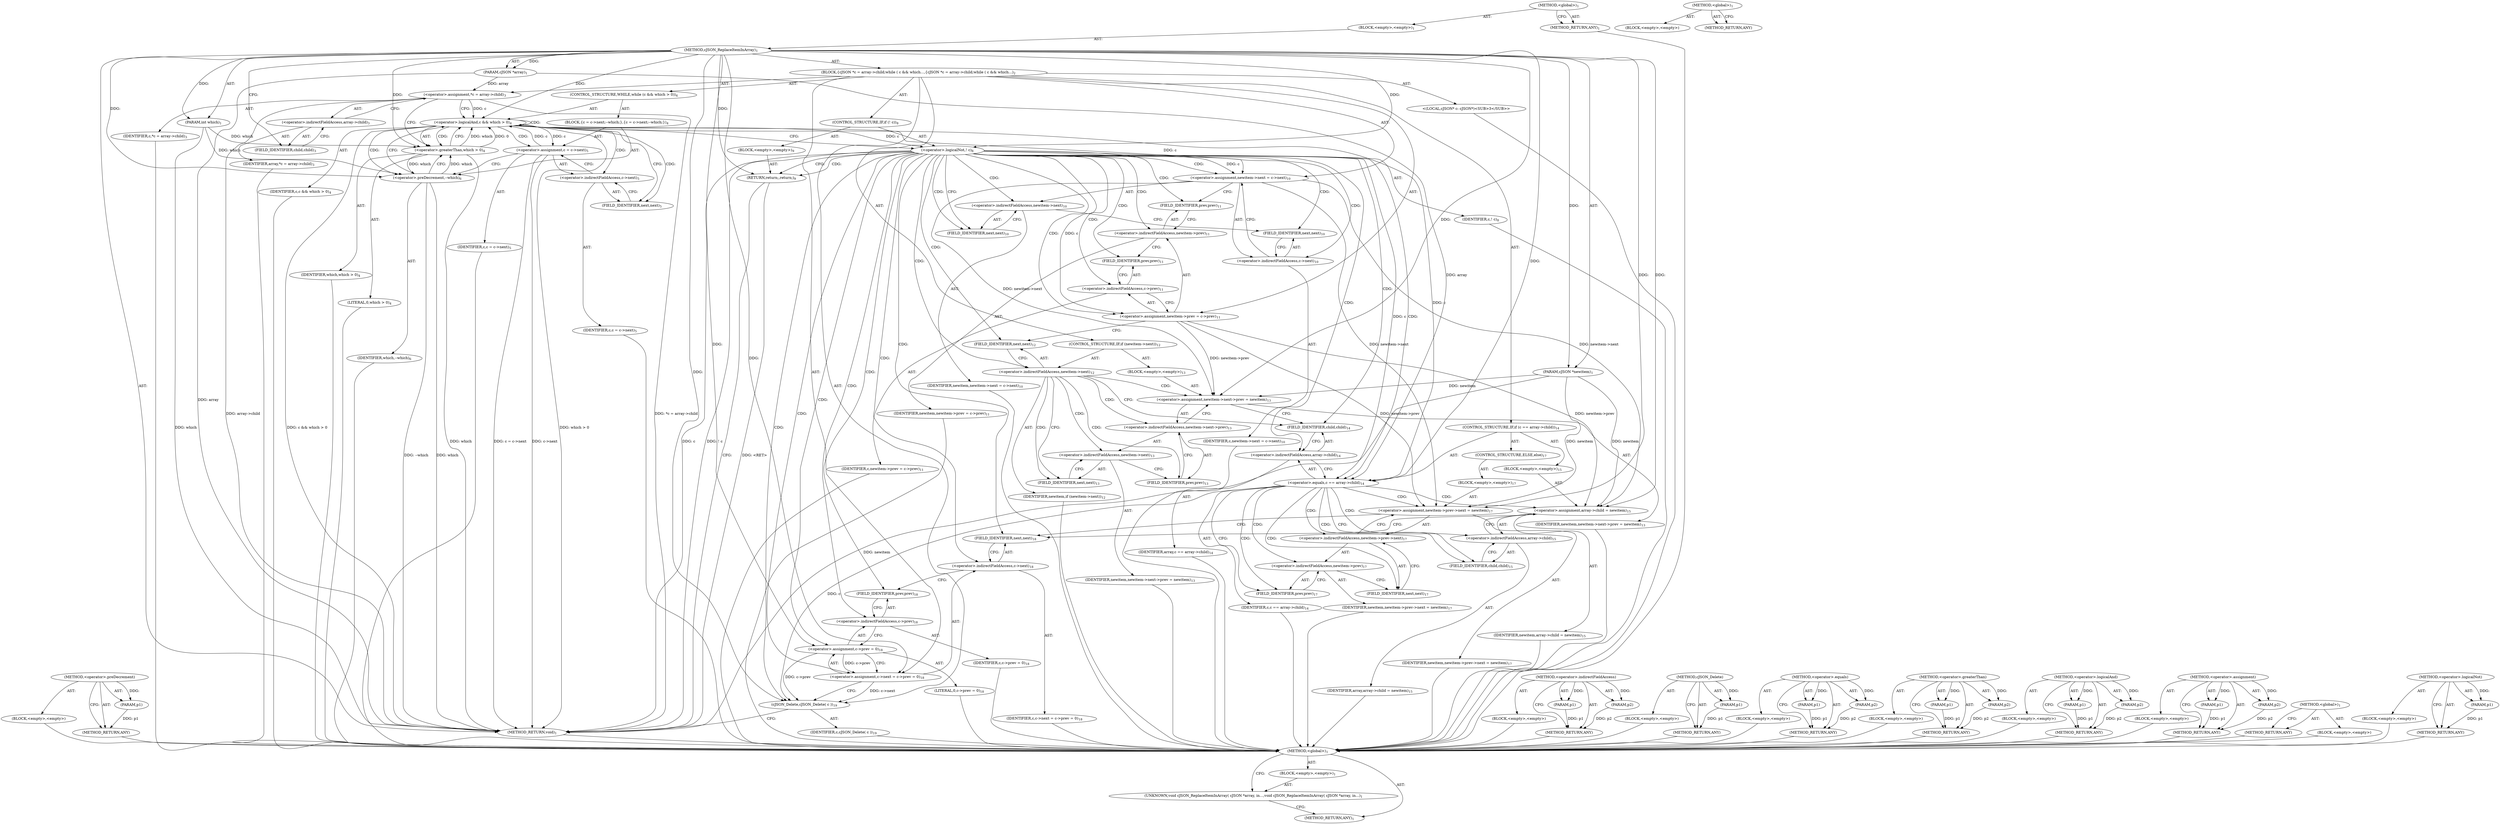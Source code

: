 digraph "&lt;global&gt;" {
vulnerable_135 [label=<(METHOD,&lt;operator&gt;.preDecrement)>];
vulnerable_136 [label=<(PARAM,p1)>];
vulnerable_137 [label=<(BLOCK,&lt;empty&gt;,&lt;empty&gt;)>];
vulnerable_138 [label=<(METHOD_RETURN,ANY)>];
vulnerable_6 [label=<(METHOD,&lt;global&gt;)<SUB>1</SUB>>];
vulnerable_7 [label=<(BLOCK,&lt;empty&gt;,&lt;empty&gt;)<SUB>1</SUB>>];
vulnerable_8 [label=<(METHOD,cJSON_ReplaceItemInArray)<SUB>1</SUB>>];
vulnerable_9 [label=<(PARAM,cJSON *array)<SUB>1</SUB>>];
vulnerable_10 [label=<(PARAM,int which)<SUB>1</SUB>>];
vulnerable_11 [label=<(PARAM,cJSON *newitem)<SUB>1</SUB>>];
vulnerable_12 [label=<(BLOCK,{
	cJSON *c = array-&gt;child;
	while ( c &amp;&amp; which...,{
	cJSON *c = array-&gt;child;
	while ( c &amp;&amp; which...)<SUB>2</SUB>>];
vulnerable_13 [label="<(LOCAL,cJSON* c: cJSON*)<SUB>3</SUB>>"];
vulnerable_14 [label=<(&lt;operator&gt;.assignment,*c = array-&gt;child)<SUB>3</SUB>>];
vulnerable_15 [label=<(IDENTIFIER,c,*c = array-&gt;child)<SUB>3</SUB>>];
vulnerable_16 [label=<(&lt;operator&gt;.indirectFieldAccess,array-&gt;child)<SUB>3</SUB>>];
vulnerable_17 [label=<(IDENTIFIER,array,*c = array-&gt;child)<SUB>3</SUB>>];
vulnerable_18 [label=<(FIELD_IDENTIFIER,child,child)<SUB>3</SUB>>];
vulnerable_19 [label=<(CONTROL_STRUCTURE,WHILE,while (c &amp;&amp; which &gt; 0))<SUB>4</SUB>>];
vulnerable_20 [label=<(&lt;operator&gt;.logicalAnd,c &amp;&amp; which &gt; 0)<SUB>4</SUB>>];
vulnerable_21 [label=<(IDENTIFIER,c,c &amp;&amp; which &gt; 0)<SUB>4</SUB>>];
vulnerable_22 [label=<(&lt;operator&gt;.greaterThan,which &gt; 0)<SUB>4</SUB>>];
vulnerable_23 [label=<(IDENTIFIER,which,which &gt; 0)<SUB>4</SUB>>];
vulnerable_24 [label=<(LITERAL,0,which &gt; 0)<SUB>4</SUB>>];
vulnerable_25 [label=<(BLOCK,{
		c = c-&gt;next;
		--which;
	},{
		c = c-&gt;next;
		--which;
	})<SUB>4</SUB>>];
vulnerable_26 [label=<(&lt;operator&gt;.assignment,c = c-&gt;next)<SUB>5</SUB>>];
vulnerable_27 [label=<(IDENTIFIER,c,c = c-&gt;next)<SUB>5</SUB>>];
vulnerable_28 [label=<(&lt;operator&gt;.indirectFieldAccess,c-&gt;next)<SUB>5</SUB>>];
vulnerable_29 [label=<(IDENTIFIER,c,c = c-&gt;next)<SUB>5</SUB>>];
vulnerable_30 [label=<(FIELD_IDENTIFIER,next,next)<SUB>5</SUB>>];
vulnerable_31 [label=<(&lt;operator&gt;.preDecrement,--which)<SUB>6</SUB>>];
vulnerable_32 [label=<(IDENTIFIER,which,--which)<SUB>6</SUB>>];
vulnerable_33 [label=<(CONTROL_STRUCTURE,IF,if (! c))<SUB>8</SUB>>];
vulnerable_34 [label=<(&lt;operator&gt;.logicalNot,! c)<SUB>8</SUB>>];
vulnerable_35 [label=<(IDENTIFIER,c,! c)<SUB>8</SUB>>];
vulnerable_36 [label=<(BLOCK,&lt;empty&gt;,&lt;empty&gt;)<SUB>9</SUB>>];
vulnerable_37 [label=<(RETURN,return;,return;)<SUB>9</SUB>>];
vulnerable_38 [label=<(&lt;operator&gt;.assignment,newitem-&gt;next = c-&gt;next)<SUB>10</SUB>>];
vulnerable_39 [label=<(&lt;operator&gt;.indirectFieldAccess,newitem-&gt;next)<SUB>10</SUB>>];
vulnerable_40 [label=<(IDENTIFIER,newitem,newitem-&gt;next = c-&gt;next)<SUB>10</SUB>>];
vulnerable_41 [label=<(FIELD_IDENTIFIER,next,next)<SUB>10</SUB>>];
vulnerable_42 [label=<(&lt;operator&gt;.indirectFieldAccess,c-&gt;next)<SUB>10</SUB>>];
vulnerable_43 [label=<(IDENTIFIER,c,newitem-&gt;next = c-&gt;next)<SUB>10</SUB>>];
vulnerable_44 [label=<(FIELD_IDENTIFIER,next,next)<SUB>10</SUB>>];
vulnerable_45 [label=<(&lt;operator&gt;.assignment,newitem-&gt;prev = c-&gt;prev)<SUB>11</SUB>>];
vulnerable_46 [label=<(&lt;operator&gt;.indirectFieldAccess,newitem-&gt;prev)<SUB>11</SUB>>];
vulnerable_47 [label=<(IDENTIFIER,newitem,newitem-&gt;prev = c-&gt;prev)<SUB>11</SUB>>];
vulnerable_48 [label=<(FIELD_IDENTIFIER,prev,prev)<SUB>11</SUB>>];
vulnerable_49 [label=<(&lt;operator&gt;.indirectFieldAccess,c-&gt;prev)<SUB>11</SUB>>];
vulnerable_50 [label=<(IDENTIFIER,c,newitem-&gt;prev = c-&gt;prev)<SUB>11</SUB>>];
vulnerable_51 [label=<(FIELD_IDENTIFIER,prev,prev)<SUB>11</SUB>>];
vulnerable_52 [label=<(CONTROL_STRUCTURE,IF,if (newitem-&gt;next))<SUB>12</SUB>>];
vulnerable_53 [label=<(&lt;operator&gt;.indirectFieldAccess,newitem-&gt;next)<SUB>12</SUB>>];
vulnerable_54 [label=<(IDENTIFIER,newitem,if (newitem-&gt;next))<SUB>12</SUB>>];
vulnerable_55 [label=<(FIELD_IDENTIFIER,next,next)<SUB>12</SUB>>];
vulnerable_56 [label=<(BLOCK,&lt;empty&gt;,&lt;empty&gt;)<SUB>13</SUB>>];
vulnerable_57 [label=<(&lt;operator&gt;.assignment,newitem-&gt;next-&gt;prev = newitem)<SUB>13</SUB>>];
vulnerable_58 [label=<(&lt;operator&gt;.indirectFieldAccess,newitem-&gt;next-&gt;prev)<SUB>13</SUB>>];
vulnerable_59 [label=<(&lt;operator&gt;.indirectFieldAccess,newitem-&gt;next)<SUB>13</SUB>>];
vulnerable_60 [label=<(IDENTIFIER,newitem,newitem-&gt;next-&gt;prev = newitem)<SUB>13</SUB>>];
vulnerable_61 [label=<(FIELD_IDENTIFIER,next,next)<SUB>13</SUB>>];
vulnerable_62 [label=<(FIELD_IDENTIFIER,prev,prev)<SUB>13</SUB>>];
vulnerable_63 [label=<(IDENTIFIER,newitem,newitem-&gt;next-&gt;prev = newitem)<SUB>13</SUB>>];
vulnerable_64 [label=<(CONTROL_STRUCTURE,IF,if (c == array-&gt;child))<SUB>14</SUB>>];
vulnerable_65 [label=<(&lt;operator&gt;.equals,c == array-&gt;child)<SUB>14</SUB>>];
vulnerable_66 [label=<(IDENTIFIER,c,c == array-&gt;child)<SUB>14</SUB>>];
vulnerable_67 [label=<(&lt;operator&gt;.indirectFieldAccess,array-&gt;child)<SUB>14</SUB>>];
vulnerable_68 [label=<(IDENTIFIER,array,c == array-&gt;child)<SUB>14</SUB>>];
vulnerable_69 [label=<(FIELD_IDENTIFIER,child,child)<SUB>14</SUB>>];
vulnerable_70 [label=<(BLOCK,&lt;empty&gt;,&lt;empty&gt;)<SUB>15</SUB>>];
vulnerable_71 [label=<(&lt;operator&gt;.assignment,array-&gt;child = newitem)<SUB>15</SUB>>];
vulnerable_72 [label=<(&lt;operator&gt;.indirectFieldAccess,array-&gt;child)<SUB>15</SUB>>];
vulnerable_73 [label=<(IDENTIFIER,array,array-&gt;child = newitem)<SUB>15</SUB>>];
vulnerable_74 [label=<(FIELD_IDENTIFIER,child,child)<SUB>15</SUB>>];
vulnerable_75 [label=<(IDENTIFIER,newitem,array-&gt;child = newitem)<SUB>15</SUB>>];
vulnerable_76 [label=<(CONTROL_STRUCTURE,ELSE,else)<SUB>17</SUB>>];
vulnerable_77 [label=<(BLOCK,&lt;empty&gt;,&lt;empty&gt;)<SUB>17</SUB>>];
vulnerable_78 [label=<(&lt;operator&gt;.assignment,newitem-&gt;prev-&gt;next = newitem)<SUB>17</SUB>>];
vulnerable_79 [label=<(&lt;operator&gt;.indirectFieldAccess,newitem-&gt;prev-&gt;next)<SUB>17</SUB>>];
vulnerable_80 [label=<(&lt;operator&gt;.indirectFieldAccess,newitem-&gt;prev)<SUB>17</SUB>>];
vulnerable_81 [label=<(IDENTIFIER,newitem,newitem-&gt;prev-&gt;next = newitem)<SUB>17</SUB>>];
vulnerable_82 [label=<(FIELD_IDENTIFIER,prev,prev)<SUB>17</SUB>>];
vulnerable_83 [label=<(FIELD_IDENTIFIER,next,next)<SUB>17</SUB>>];
vulnerable_84 [label=<(IDENTIFIER,newitem,newitem-&gt;prev-&gt;next = newitem)<SUB>17</SUB>>];
vulnerable_85 [label=<(&lt;operator&gt;.assignment,c-&gt;next = c-&gt;prev = 0)<SUB>18</SUB>>];
vulnerable_86 [label=<(&lt;operator&gt;.indirectFieldAccess,c-&gt;next)<SUB>18</SUB>>];
vulnerable_87 [label=<(IDENTIFIER,c,c-&gt;next = c-&gt;prev = 0)<SUB>18</SUB>>];
vulnerable_88 [label=<(FIELD_IDENTIFIER,next,next)<SUB>18</SUB>>];
vulnerable_89 [label=<(&lt;operator&gt;.assignment,c-&gt;prev = 0)<SUB>18</SUB>>];
vulnerable_90 [label=<(&lt;operator&gt;.indirectFieldAccess,c-&gt;prev)<SUB>18</SUB>>];
vulnerable_91 [label=<(IDENTIFIER,c,c-&gt;prev = 0)<SUB>18</SUB>>];
vulnerable_92 [label=<(FIELD_IDENTIFIER,prev,prev)<SUB>18</SUB>>];
vulnerable_93 [label=<(LITERAL,0,c-&gt;prev = 0)<SUB>18</SUB>>];
vulnerable_94 [label=<(cJSON_Delete,cJSON_Delete( c ))<SUB>19</SUB>>];
vulnerable_95 [label=<(IDENTIFIER,c,cJSON_Delete( c ))<SUB>19</SUB>>];
vulnerable_96 [label=<(METHOD_RETURN,void)<SUB>1</SUB>>];
vulnerable_98 [label=<(METHOD_RETURN,ANY)<SUB>1</SUB>>];
vulnerable_120 [label=<(METHOD,&lt;operator&gt;.indirectFieldAccess)>];
vulnerable_121 [label=<(PARAM,p1)>];
vulnerable_122 [label=<(PARAM,p2)>];
vulnerable_123 [label=<(BLOCK,&lt;empty&gt;,&lt;empty&gt;)>];
vulnerable_124 [label=<(METHOD_RETURN,ANY)>];
vulnerable_148 [label=<(METHOD,cJSON_Delete)>];
vulnerable_149 [label=<(PARAM,p1)>];
vulnerable_150 [label=<(BLOCK,&lt;empty&gt;,&lt;empty&gt;)>];
vulnerable_151 [label=<(METHOD_RETURN,ANY)>];
vulnerable_143 [label=<(METHOD,&lt;operator&gt;.equals)>];
vulnerable_144 [label=<(PARAM,p1)>];
vulnerable_145 [label=<(PARAM,p2)>];
vulnerable_146 [label=<(BLOCK,&lt;empty&gt;,&lt;empty&gt;)>];
vulnerable_147 [label=<(METHOD_RETURN,ANY)>];
vulnerable_130 [label=<(METHOD,&lt;operator&gt;.greaterThan)>];
vulnerable_131 [label=<(PARAM,p1)>];
vulnerable_132 [label=<(PARAM,p2)>];
vulnerable_133 [label=<(BLOCK,&lt;empty&gt;,&lt;empty&gt;)>];
vulnerable_134 [label=<(METHOD_RETURN,ANY)>];
vulnerable_125 [label=<(METHOD,&lt;operator&gt;.logicalAnd)>];
vulnerable_126 [label=<(PARAM,p1)>];
vulnerable_127 [label=<(PARAM,p2)>];
vulnerable_128 [label=<(BLOCK,&lt;empty&gt;,&lt;empty&gt;)>];
vulnerable_129 [label=<(METHOD_RETURN,ANY)>];
vulnerable_115 [label=<(METHOD,&lt;operator&gt;.assignment)>];
vulnerable_116 [label=<(PARAM,p1)>];
vulnerable_117 [label=<(PARAM,p2)>];
vulnerable_118 [label=<(BLOCK,&lt;empty&gt;,&lt;empty&gt;)>];
vulnerable_119 [label=<(METHOD_RETURN,ANY)>];
vulnerable_109 [label=<(METHOD,&lt;global&gt;)<SUB>1</SUB>>];
vulnerable_110 [label=<(BLOCK,&lt;empty&gt;,&lt;empty&gt;)>];
vulnerable_111 [label=<(METHOD_RETURN,ANY)>];
vulnerable_139 [label=<(METHOD,&lt;operator&gt;.logicalNot)>];
vulnerable_140 [label=<(PARAM,p1)>];
vulnerable_141 [label=<(BLOCK,&lt;empty&gt;,&lt;empty&gt;)>];
vulnerable_142 [label=<(METHOD_RETURN,ANY)>];
fixed_6 [label=<(METHOD,&lt;global&gt;)<SUB>1</SUB>>];
fixed_7 [label=<(BLOCK,&lt;empty&gt;,&lt;empty&gt;)<SUB>1</SUB>>];
fixed_8 [label=<(UNKNOWN,void cJSON_ReplaceItemInArray( cJSON *array, in...,void cJSON_ReplaceItemInArray( cJSON *array, in...)<SUB>1</SUB>>];
fixed_9 [label=<(METHOD_RETURN,ANY)<SUB>1</SUB>>];
fixed_14 [label=<(METHOD,&lt;global&gt;)<SUB>1</SUB>>];
fixed_15 [label=<(BLOCK,&lt;empty&gt;,&lt;empty&gt;)>];
fixed_16 [label=<(METHOD_RETURN,ANY)>];
vulnerable_135 -> vulnerable_136  [key=0, label="AST: "];
vulnerable_135 -> vulnerable_136  [key=1, label="DDG: "];
vulnerable_135 -> vulnerable_137  [key=0, label="AST: "];
vulnerable_135 -> vulnerable_138  [key=0, label="AST: "];
vulnerable_135 -> vulnerable_138  [key=1, label="CFG: "];
vulnerable_136 -> vulnerable_138  [key=0, label="DDG: p1"];
vulnerable_137 -> fixed_6  [key=0];
vulnerable_138 -> fixed_6  [key=0];
vulnerable_6 -> vulnerable_7  [key=0, label="AST: "];
vulnerable_6 -> vulnerable_98  [key=0, label="AST: "];
vulnerable_6 -> vulnerable_98  [key=1, label="CFG: "];
vulnerable_7 -> vulnerable_8  [key=0, label="AST: "];
vulnerable_8 -> vulnerable_9  [key=0, label="AST: "];
vulnerable_8 -> vulnerable_9  [key=1, label="DDG: "];
vulnerable_8 -> vulnerable_10  [key=0, label="AST: "];
vulnerable_8 -> vulnerable_10  [key=1, label="DDG: "];
vulnerable_8 -> vulnerable_11  [key=0, label="AST: "];
vulnerable_8 -> vulnerable_11  [key=1, label="DDG: "];
vulnerable_8 -> vulnerable_12  [key=0, label="AST: "];
vulnerable_8 -> vulnerable_96  [key=0, label="AST: "];
vulnerable_8 -> vulnerable_18  [key=0, label="CFG: "];
vulnerable_8 -> vulnerable_85  [key=0, label="DDG: "];
vulnerable_8 -> vulnerable_94  [key=0, label="DDG: "];
vulnerable_8 -> vulnerable_20  [key=0, label="DDG: "];
vulnerable_8 -> vulnerable_34  [key=0, label="DDG: "];
vulnerable_8 -> vulnerable_37  [key=0, label="DDG: "];
vulnerable_8 -> vulnerable_57  [key=0, label="DDG: "];
vulnerable_8 -> vulnerable_65  [key=0, label="DDG: "];
vulnerable_8 -> vulnerable_71  [key=0, label="DDG: "];
vulnerable_8 -> vulnerable_89  [key=0, label="DDG: "];
vulnerable_8 -> vulnerable_22  [key=0, label="DDG: "];
vulnerable_8 -> vulnerable_31  [key=0, label="DDG: "];
vulnerable_8 -> vulnerable_78  [key=0, label="DDG: "];
vulnerable_9 -> vulnerable_96  [key=0, label="DDG: array"];
vulnerable_9 -> vulnerable_14  [key=0, label="DDG: array"];
vulnerable_9 -> vulnerable_65  [key=0, label="DDG: array"];
vulnerable_10 -> vulnerable_96  [key=0, label="DDG: which"];
vulnerable_10 -> vulnerable_22  [key=0, label="DDG: which"];
vulnerable_10 -> vulnerable_31  [key=0, label="DDG: which"];
vulnerable_11 -> vulnerable_96  [key=0, label="DDG: newitem"];
vulnerable_11 -> vulnerable_57  [key=0, label="DDG: newitem"];
vulnerable_11 -> vulnerable_71  [key=0, label="DDG: newitem"];
vulnerable_11 -> vulnerable_78  [key=0, label="DDG: newitem"];
vulnerable_12 -> vulnerable_13  [key=0, label="AST: "];
vulnerable_12 -> vulnerable_14  [key=0, label="AST: "];
vulnerable_12 -> vulnerable_19  [key=0, label="AST: "];
vulnerable_12 -> vulnerable_33  [key=0, label="AST: "];
vulnerable_12 -> vulnerable_38  [key=0, label="AST: "];
vulnerable_12 -> vulnerable_45  [key=0, label="AST: "];
vulnerable_12 -> vulnerable_52  [key=0, label="AST: "];
vulnerable_12 -> vulnerable_64  [key=0, label="AST: "];
vulnerable_12 -> vulnerable_85  [key=0, label="AST: "];
vulnerable_12 -> vulnerable_94  [key=0, label="AST: "];
vulnerable_13 -> fixed_6  [key=0];
vulnerable_14 -> vulnerable_15  [key=0, label="AST: "];
vulnerable_14 -> vulnerable_16  [key=0, label="AST: "];
vulnerable_14 -> vulnerable_20  [key=0, label="CFG: "];
vulnerable_14 -> vulnerable_20  [key=1, label="DDG: c"];
vulnerable_14 -> vulnerable_22  [key=0, label="CFG: "];
vulnerable_14 -> vulnerable_96  [key=0, label="DDG: array-&gt;child"];
vulnerable_14 -> vulnerable_96  [key=1, label="DDG: *c = array-&gt;child"];
vulnerable_15 -> fixed_6  [key=0];
vulnerable_16 -> vulnerable_17  [key=0, label="AST: "];
vulnerable_16 -> vulnerable_18  [key=0, label="AST: "];
vulnerable_16 -> vulnerable_14  [key=0, label="CFG: "];
vulnerable_17 -> fixed_6  [key=0];
vulnerable_18 -> vulnerable_16  [key=0, label="CFG: "];
vulnerable_19 -> vulnerable_20  [key=0, label="AST: "];
vulnerable_19 -> vulnerable_25  [key=0, label="AST: "];
vulnerable_20 -> vulnerable_21  [key=0, label="AST: "];
vulnerable_20 -> vulnerable_22  [key=0, label="AST: "];
vulnerable_20 -> vulnerable_22  [key=1, label="CDG: "];
vulnerable_20 -> vulnerable_30  [key=0, label="CFG: "];
vulnerable_20 -> vulnerable_30  [key=1, label="CDG: "];
vulnerable_20 -> vulnerable_34  [key=0, label="CFG: "];
vulnerable_20 -> vulnerable_34  [key=1, label="DDG: c"];
vulnerable_20 -> vulnerable_96  [key=0, label="DDG: which &gt; 0"];
vulnerable_20 -> vulnerable_96  [key=1, label="DDG: c &amp;&amp; which &gt; 0"];
vulnerable_20 -> vulnerable_38  [key=0, label="DDG: c"];
vulnerable_20 -> vulnerable_26  [key=0, label="DDG: c"];
vulnerable_20 -> vulnerable_26  [key=1, label="CDG: "];
vulnerable_20 -> vulnerable_65  [key=0, label="DDG: c"];
vulnerable_20 -> vulnerable_28  [key=0, label="CDG: "];
vulnerable_20 -> vulnerable_20  [key=0, label="CDG: "];
vulnerable_20 -> vulnerable_31  [key=0, label="CDG: "];
vulnerable_21 -> fixed_6  [key=0];
vulnerable_22 -> vulnerable_23  [key=0, label="AST: "];
vulnerable_22 -> vulnerable_24  [key=0, label="AST: "];
vulnerable_22 -> vulnerable_20  [key=0, label="CFG: "];
vulnerable_22 -> vulnerable_20  [key=1, label="DDG: which"];
vulnerable_22 -> vulnerable_20  [key=2, label="DDG: 0"];
vulnerable_22 -> vulnerable_96  [key=0, label="DDG: which"];
vulnerable_22 -> vulnerable_31  [key=0, label="DDG: which"];
vulnerable_23 -> fixed_6  [key=0];
vulnerable_24 -> fixed_6  [key=0];
vulnerable_25 -> vulnerable_26  [key=0, label="AST: "];
vulnerable_25 -> vulnerable_31  [key=0, label="AST: "];
vulnerable_26 -> vulnerable_27  [key=0, label="AST: "];
vulnerable_26 -> vulnerable_28  [key=0, label="AST: "];
vulnerable_26 -> vulnerable_31  [key=0, label="CFG: "];
vulnerable_26 -> vulnerable_96  [key=0, label="DDG: c-&gt;next"];
vulnerable_26 -> vulnerable_96  [key=1, label="DDG: c = c-&gt;next"];
vulnerable_26 -> vulnerable_20  [key=0, label="DDG: c"];
vulnerable_27 -> fixed_6  [key=0];
vulnerable_28 -> vulnerable_29  [key=0, label="AST: "];
vulnerable_28 -> vulnerable_30  [key=0, label="AST: "];
vulnerable_28 -> vulnerable_26  [key=0, label="CFG: "];
vulnerable_29 -> fixed_6  [key=0];
vulnerable_30 -> vulnerable_28  [key=0, label="CFG: "];
vulnerable_31 -> vulnerable_32  [key=0, label="AST: "];
vulnerable_31 -> vulnerable_20  [key=0, label="CFG: "];
vulnerable_31 -> vulnerable_22  [key=0, label="CFG: "];
vulnerable_31 -> vulnerable_22  [key=1, label="DDG: which"];
vulnerable_31 -> vulnerable_96  [key=0, label="DDG: which"];
vulnerable_31 -> vulnerable_96  [key=1, label="DDG: --which"];
vulnerable_32 -> fixed_6  [key=0];
vulnerable_33 -> vulnerable_34  [key=0, label="AST: "];
vulnerable_33 -> vulnerable_36  [key=0, label="AST: "];
vulnerable_34 -> vulnerable_35  [key=0, label="AST: "];
vulnerable_34 -> vulnerable_37  [key=0, label="CFG: "];
vulnerable_34 -> vulnerable_37  [key=1, label="CDG: "];
vulnerable_34 -> vulnerable_41  [key=0, label="CFG: "];
vulnerable_34 -> vulnerable_41  [key=1, label="CDG: "];
vulnerable_34 -> vulnerable_96  [key=0, label="DDG: c"];
vulnerable_34 -> vulnerable_96  [key=1, label="DDG: ! c"];
vulnerable_34 -> vulnerable_38  [key=0, label="DDG: c"];
vulnerable_34 -> vulnerable_38  [key=1, label="CDG: "];
vulnerable_34 -> vulnerable_45  [key=0, label="DDG: c"];
vulnerable_34 -> vulnerable_45  [key=1, label="CDG: "];
vulnerable_34 -> vulnerable_65  [key=0, label="DDG: c"];
vulnerable_34 -> vulnerable_65  [key=1, label="CDG: "];
vulnerable_34 -> vulnerable_94  [key=0, label="CDG: "];
vulnerable_34 -> vulnerable_48  [key=0, label="CDG: "];
vulnerable_34 -> vulnerable_49  [key=0, label="CDG: "];
vulnerable_34 -> vulnerable_42  [key=0, label="CDG: "];
vulnerable_34 -> vulnerable_51  [key=0, label="CDG: "];
vulnerable_34 -> vulnerable_89  [key=0, label="CDG: "];
vulnerable_34 -> vulnerable_46  [key=0, label="CDG: "];
vulnerable_34 -> vulnerable_85  [key=0, label="CDG: "];
vulnerable_34 -> vulnerable_69  [key=0, label="CDG: "];
vulnerable_34 -> vulnerable_67  [key=0, label="CDG: "];
vulnerable_34 -> vulnerable_92  [key=0, label="CDG: "];
vulnerable_34 -> vulnerable_44  [key=0, label="CDG: "];
vulnerable_34 -> vulnerable_90  [key=0, label="CDG: "];
vulnerable_34 -> vulnerable_53  [key=0, label="CDG: "];
vulnerable_34 -> vulnerable_88  [key=0, label="CDG: "];
vulnerable_34 -> vulnerable_55  [key=0, label="CDG: "];
vulnerable_34 -> vulnerable_39  [key=0, label="CDG: "];
vulnerable_34 -> vulnerable_86  [key=0, label="CDG: "];
vulnerable_35 -> fixed_6  [key=0];
vulnerable_36 -> vulnerable_37  [key=0, label="AST: "];
vulnerable_37 -> vulnerable_96  [key=0, label="CFG: "];
vulnerable_37 -> vulnerable_96  [key=1, label="DDG: &lt;RET&gt;"];
vulnerable_38 -> vulnerable_39  [key=0, label="AST: "];
vulnerable_38 -> vulnerable_42  [key=0, label="AST: "];
vulnerable_38 -> vulnerable_48  [key=0, label="CFG: "];
vulnerable_38 -> vulnerable_57  [key=0, label="DDG: newitem-&gt;next"];
vulnerable_38 -> vulnerable_71  [key=0, label="DDG: newitem-&gt;next"];
vulnerable_38 -> vulnerable_78  [key=0, label="DDG: newitem-&gt;next"];
vulnerable_39 -> vulnerable_40  [key=0, label="AST: "];
vulnerable_39 -> vulnerable_41  [key=0, label="AST: "];
vulnerable_39 -> vulnerable_44  [key=0, label="CFG: "];
vulnerable_40 -> fixed_6  [key=0];
vulnerable_41 -> vulnerable_39  [key=0, label="CFG: "];
vulnerable_42 -> vulnerable_43  [key=0, label="AST: "];
vulnerable_42 -> vulnerable_44  [key=0, label="AST: "];
vulnerable_42 -> vulnerable_38  [key=0, label="CFG: "];
vulnerable_43 -> fixed_6  [key=0];
vulnerable_44 -> vulnerable_42  [key=0, label="CFG: "];
vulnerable_45 -> vulnerable_46  [key=0, label="AST: "];
vulnerable_45 -> vulnerable_49  [key=0, label="AST: "];
vulnerable_45 -> vulnerable_55  [key=0, label="CFG: "];
vulnerable_45 -> vulnerable_57  [key=0, label="DDG: newitem-&gt;prev"];
vulnerable_45 -> vulnerable_71  [key=0, label="DDG: newitem-&gt;prev"];
vulnerable_45 -> vulnerable_78  [key=0, label="DDG: newitem-&gt;prev"];
vulnerable_46 -> vulnerable_47  [key=0, label="AST: "];
vulnerable_46 -> vulnerable_48  [key=0, label="AST: "];
vulnerable_46 -> vulnerable_51  [key=0, label="CFG: "];
vulnerable_47 -> fixed_6  [key=0];
vulnerable_48 -> vulnerable_46  [key=0, label="CFG: "];
vulnerable_49 -> vulnerable_50  [key=0, label="AST: "];
vulnerable_49 -> vulnerable_51  [key=0, label="AST: "];
vulnerable_49 -> vulnerable_45  [key=0, label="CFG: "];
vulnerable_50 -> fixed_6  [key=0];
vulnerable_51 -> vulnerable_49  [key=0, label="CFG: "];
vulnerable_52 -> vulnerable_53  [key=0, label="AST: "];
vulnerable_52 -> vulnerable_56  [key=0, label="AST: "];
vulnerable_53 -> vulnerable_54  [key=0, label="AST: "];
vulnerable_53 -> vulnerable_55  [key=0, label="AST: "];
vulnerable_53 -> vulnerable_61  [key=0, label="CFG: "];
vulnerable_53 -> vulnerable_61  [key=1, label="CDG: "];
vulnerable_53 -> vulnerable_69  [key=0, label="CFG: "];
vulnerable_53 -> vulnerable_57  [key=0, label="CDG: "];
vulnerable_53 -> vulnerable_59  [key=0, label="CDG: "];
vulnerable_53 -> vulnerable_58  [key=0, label="CDG: "];
vulnerable_53 -> vulnerable_62  [key=0, label="CDG: "];
vulnerable_54 -> fixed_6  [key=0];
vulnerable_55 -> vulnerable_53  [key=0, label="CFG: "];
vulnerable_56 -> vulnerable_57  [key=0, label="AST: "];
vulnerable_57 -> vulnerable_58  [key=0, label="AST: "];
vulnerable_57 -> vulnerable_63  [key=0, label="AST: "];
vulnerable_57 -> vulnerable_69  [key=0, label="CFG: "];
vulnerable_58 -> vulnerable_59  [key=0, label="AST: "];
vulnerable_58 -> vulnerable_62  [key=0, label="AST: "];
vulnerable_58 -> vulnerable_57  [key=0, label="CFG: "];
vulnerable_59 -> vulnerable_60  [key=0, label="AST: "];
vulnerable_59 -> vulnerable_61  [key=0, label="AST: "];
vulnerable_59 -> vulnerable_62  [key=0, label="CFG: "];
vulnerable_60 -> fixed_6  [key=0];
vulnerable_61 -> vulnerable_59  [key=0, label="CFG: "];
vulnerable_62 -> vulnerable_58  [key=0, label="CFG: "];
vulnerable_63 -> fixed_6  [key=0];
vulnerable_64 -> vulnerable_65  [key=0, label="AST: "];
vulnerable_64 -> vulnerable_70  [key=0, label="AST: "];
vulnerable_64 -> vulnerable_76  [key=0, label="AST: "];
vulnerable_65 -> vulnerable_66  [key=0, label="AST: "];
vulnerable_65 -> vulnerable_67  [key=0, label="AST: "];
vulnerable_65 -> vulnerable_74  [key=0, label="CFG: "];
vulnerable_65 -> vulnerable_74  [key=1, label="CDG: "];
vulnerable_65 -> vulnerable_82  [key=0, label="CFG: "];
vulnerable_65 -> vulnerable_82  [key=1, label="CDG: "];
vulnerable_65 -> vulnerable_94  [key=0, label="DDG: c"];
vulnerable_65 -> vulnerable_72  [key=0, label="CDG: "];
vulnerable_65 -> vulnerable_79  [key=0, label="CDG: "];
vulnerable_65 -> vulnerable_80  [key=0, label="CDG: "];
vulnerable_65 -> vulnerable_83  [key=0, label="CDG: "];
vulnerable_65 -> vulnerable_71  [key=0, label="CDG: "];
vulnerable_65 -> vulnerable_78  [key=0, label="CDG: "];
vulnerable_66 -> fixed_6  [key=0];
vulnerable_67 -> vulnerable_68  [key=0, label="AST: "];
vulnerable_67 -> vulnerable_69  [key=0, label="AST: "];
vulnerable_67 -> vulnerable_65  [key=0, label="CFG: "];
vulnerable_68 -> fixed_6  [key=0];
vulnerable_69 -> vulnerable_67  [key=0, label="CFG: "];
vulnerable_70 -> vulnerable_71  [key=0, label="AST: "];
vulnerable_71 -> vulnerable_72  [key=0, label="AST: "];
vulnerable_71 -> vulnerable_75  [key=0, label="AST: "];
vulnerable_71 -> vulnerable_88  [key=0, label="CFG: "];
vulnerable_72 -> vulnerable_73  [key=0, label="AST: "];
vulnerable_72 -> vulnerable_74  [key=0, label="AST: "];
vulnerable_72 -> vulnerable_71  [key=0, label="CFG: "];
vulnerable_73 -> fixed_6  [key=0];
vulnerable_74 -> vulnerable_72  [key=0, label="CFG: "];
vulnerable_75 -> fixed_6  [key=0];
vulnerable_76 -> vulnerable_77  [key=0, label="AST: "];
vulnerable_77 -> vulnerable_78  [key=0, label="AST: "];
vulnerable_78 -> vulnerable_79  [key=0, label="AST: "];
vulnerable_78 -> vulnerable_84  [key=0, label="AST: "];
vulnerable_78 -> vulnerable_88  [key=0, label="CFG: "];
vulnerable_79 -> vulnerable_80  [key=0, label="AST: "];
vulnerable_79 -> vulnerable_83  [key=0, label="AST: "];
vulnerable_79 -> vulnerable_78  [key=0, label="CFG: "];
vulnerable_80 -> vulnerable_81  [key=0, label="AST: "];
vulnerable_80 -> vulnerable_82  [key=0, label="AST: "];
vulnerable_80 -> vulnerable_83  [key=0, label="CFG: "];
vulnerable_81 -> fixed_6  [key=0];
vulnerable_82 -> vulnerable_80  [key=0, label="CFG: "];
vulnerable_83 -> vulnerable_79  [key=0, label="CFG: "];
vulnerable_84 -> fixed_6  [key=0];
vulnerable_85 -> vulnerable_86  [key=0, label="AST: "];
vulnerable_85 -> vulnerable_89  [key=0, label="AST: "];
vulnerable_85 -> vulnerable_94  [key=0, label="CFG: "];
vulnerable_85 -> vulnerable_94  [key=1, label="DDG: c-&gt;next"];
vulnerable_86 -> vulnerable_87  [key=0, label="AST: "];
vulnerable_86 -> vulnerable_88  [key=0, label="AST: "];
vulnerable_86 -> vulnerable_92  [key=0, label="CFG: "];
vulnerable_87 -> fixed_6  [key=0];
vulnerable_88 -> vulnerable_86  [key=0, label="CFG: "];
vulnerable_89 -> vulnerable_90  [key=0, label="AST: "];
vulnerable_89 -> vulnerable_93  [key=0, label="AST: "];
vulnerable_89 -> vulnerable_85  [key=0, label="CFG: "];
vulnerable_89 -> vulnerable_85  [key=1, label="DDG: c-&gt;prev"];
vulnerable_89 -> vulnerable_94  [key=0, label="DDG: c-&gt;prev"];
vulnerable_90 -> vulnerable_91  [key=0, label="AST: "];
vulnerable_90 -> vulnerable_92  [key=0, label="AST: "];
vulnerable_90 -> vulnerable_89  [key=0, label="CFG: "];
vulnerable_91 -> fixed_6  [key=0];
vulnerable_92 -> vulnerable_90  [key=0, label="CFG: "];
vulnerable_93 -> fixed_6  [key=0];
vulnerable_94 -> vulnerable_95  [key=0, label="AST: "];
vulnerable_94 -> vulnerable_96  [key=0, label="CFG: "];
vulnerable_95 -> fixed_6  [key=0];
vulnerable_96 -> fixed_6  [key=0];
vulnerable_98 -> fixed_6  [key=0];
vulnerable_120 -> vulnerable_121  [key=0, label="AST: "];
vulnerable_120 -> vulnerable_121  [key=1, label="DDG: "];
vulnerable_120 -> vulnerable_123  [key=0, label="AST: "];
vulnerable_120 -> vulnerable_122  [key=0, label="AST: "];
vulnerable_120 -> vulnerable_122  [key=1, label="DDG: "];
vulnerable_120 -> vulnerable_124  [key=0, label="AST: "];
vulnerable_120 -> vulnerable_124  [key=1, label="CFG: "];
vulnerable_121 -> vulnerable_124  [key=0, label="DDG: p1"];
vulnerable_122 -> vulnerable_124  [key=0, label="DDG: p2"];
vulnerable_123 -> fixed_6  [key=0];
vulnerable_124 -> fixed_6  [key=0];
vulnerable_148 -> vulnerable_149  [key=0, label="AST: "];
vulnerable_148 -> vulnerable_149  [key=1, label="DDG: "];
vulnerable_148 -> vulnerable_150  [key=0, label="AST: "];
vulnerable_148 -> vulnerable_151  [key=0, label="AST: "];
vulnerable_148 -> vulnerable_151  [key=1, label="CFG: "];
vulnerable_149 -> vulnerable_151  [key=0, label="DDG: p1"];
vulnerable_150 -> fixed_6  [key=0];
vulnerable_151 -> fixed_6  [key=0];
vulnerable_143 -> vulnerable_144  [key=0, label="AST: "];
vulnerable_143 -> vulnerable_144  [key=1, label="DDG: "];
vulnerable_143 -> vulnerable_146  [key=0, label="AST: "];
vulnerable_143 -> vulnerable_145  [key=0, label="AST: "];
vulnerable_143 -> vulnerable_145  [key=1, label="DDG: "];
vulnerable_143 -> vulnerable_147  [key=0, label="AST: "];
vulnerable_143 -> vulnerable_147  [key=1, label="CFG: "];
vulnerable_144 -> vulnerable_147  [key=0, label="DDG: p1"];
vulnerable_145 -> vulnerable_147  [key=0, label="DDG: p2"];
vulnerable_146 -> fixed_6  [key=0];
vulnerable_147 -> fixed_6  [key=0];
vulnerable_130 -> vulnerable_131  [key=0, label="AST: "];
vulnerable_130 -> vulnerable_131  [key=1, label="DDG: "];
vulnerable_130 -> vulnerable_133  [key=0, label="AST: "];
vulnerable_130 -> vulnerable_132  [key=0, label="AST: "];
vulnerable_130 -> vulnerable_132  [key=1, label="DDG: "];
vulnerable_130 -> vulnerable_134  [key=0, label="AST: "];
vulnerable_130 -> vulnerable_134  [key=1, label="CFG: "];
vulnerable_131 -> vulnerable_134  [key=0, label="DDG: p1"];
vulnerable_132 -> vulnerable_134  [key=0, label="DDG: p2"];
vulnerable_133 -> fixed_6  [key=0];
vulnerable_134 -> fixed_6  [key=0];
vulnerable_125 -> vulnerable_126  [key=0, label="AST: "];
vulnerable_125 -> vulnerable_126  [key=1, label="DDG: "];
vulnerable_125 -> vulnerable_128  [key=0, label="AST: "];
vulnerable_125 -> vulnerable_127  [key=0, label="AST: "];
vulnerable_125 -> vulnerable_127  [key=1, label="DDG: "];
vulnerable_125 -> vulnerable_129  [key=0, label="AST: "];
vulnerable_125 -> vulnerable_129  [key=1, label="CFG: "];
vulnerable_126 -> vulnerable_129  [key=0, label="DDG: p1"];
vulnerable_127 -> vulnerable_129  [key=0, label="DDG: p2"];
vulnerable_128 -> fixed_6  [key=0];
vulnerable_129 -> fixed_6  [key=0];
vulnerable_115 -> vulnerable_116  [key=0, label="AST: "];
vulnerable_115 -> vulnerable_116  [key=1, label="DDG: "];
vulnerable_115 -> vulnerable_118  [key=0, label="AST: "];
vulnerable_115 -> vulnerable_117  [key=0, label="AST: "];
vulnerable_115 -> vulnerable_117  [key=1, label="DDG: "];
vulnerable_115 -> vulnerable_119  [key=0, label="AST: "];
vulnerable_115 -> vulnerable_119  [key=1, label="CFG: "];
vulnerable_116 -> vulnerable_119  [key=0, label="DDG: p1"];
vulnerable_117 -> vulnerable_119  [key=0, label="DDG: p2"];
vulnerable_118 -> fixed_6  [key=0];
vulnerable_119 -> fixed_6  [key=0];
vulnerable_109 -> vulnerable_110  [key=0, label="AST: "];
vulnerable_109 -> vulnerable_111  [key=0, label="AST: "];
vulnerable_109 -> vulnerable_111  [key=1, label="CFG: "];
vulnerable_110 -> fixed_6  [key=0];
vulnerable_111 -> fixed_6  [key=0];
vulnerable_139 -> vulnerable_140  [key=0, label="AST: "];
vulnerable_139 -> vulnerable_140  [key=1, label="DDG: "];
vulnerable_139 -> vulnerable_141  [key=0, label="AST: "];
vulnerable_139 -> vulnerable_142  [key=0, label="AST: "];
vulnerable_139 -> vulnerable_142  [key=1, label="CFG: "];
vulnerable_140 -> vulnerable_142  [key=0, label="DDG: p1"];
vulnerable_141 -> fixed_6  [key=0];
vulnerable_142 -> fixed_6  [key=0];
fixed_6 -> fixed_7  [key=0, label="AST: "];
fixed_6 -> fixed_9  [key=0, label="AST: "];
fixed_6 -> fixed_8  [key=0, label="CFG: "];
fixed_7 -> fixed_8  [key=0, label="AST: "];
fixed_8 -> fixed_9  [key=0, label="CFG: "];
fixed_14 -> fixed_15  [key=0, label="AST: "];
fixed_14 -> fixed_16  [key=0, label="AST: "];
fixed_14 -> fixed_16  [key=1, label="CFG: "];
}
